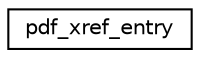 digraph "Graphical Class Hierarchy"
{
 // LATEX_PDF_SIZE
  edge [fontname="Helvetica",fontsize="10",labelfontname="Helvetica",labelfontsize="10"];
  node [fontname="Helvetica",fontsize="10",shape=record];
  rankdir="LR";
  Node0 [label="pdf_xref_entry",height=0.2,width=0.4,color="black", fillcolor="white", style="filled",URL="$structpdf__xref__entry.html",tooltip=" "];
}
